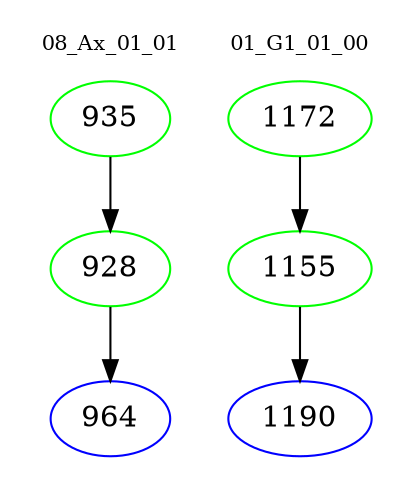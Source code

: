 digraph{
subgraph cluster_0 {
color = white
label = "08_Ax_01_01";
fontsize=10;
T0_935 [label="935", color="green"]
T0_935 -> T0_928 [color="black"]
T0_928 [label="928", color="green"]
T0_928 -> T0_964 [color="black"]
T0_964 [label="964", color="blue"]
}
subgraph cluster_1 {
color = white
label = "01_G1_01_00";
fontsize=10;
T1_1172 [label="1172", color="green"]
T1_1172 -> T1_1155 [color="black"]
T1_1155 [label="1155", color="green"]
T1_1155 -> T1_1190 [color="black"]
T1_1190 [label="1190", color="blue"]
}
}
